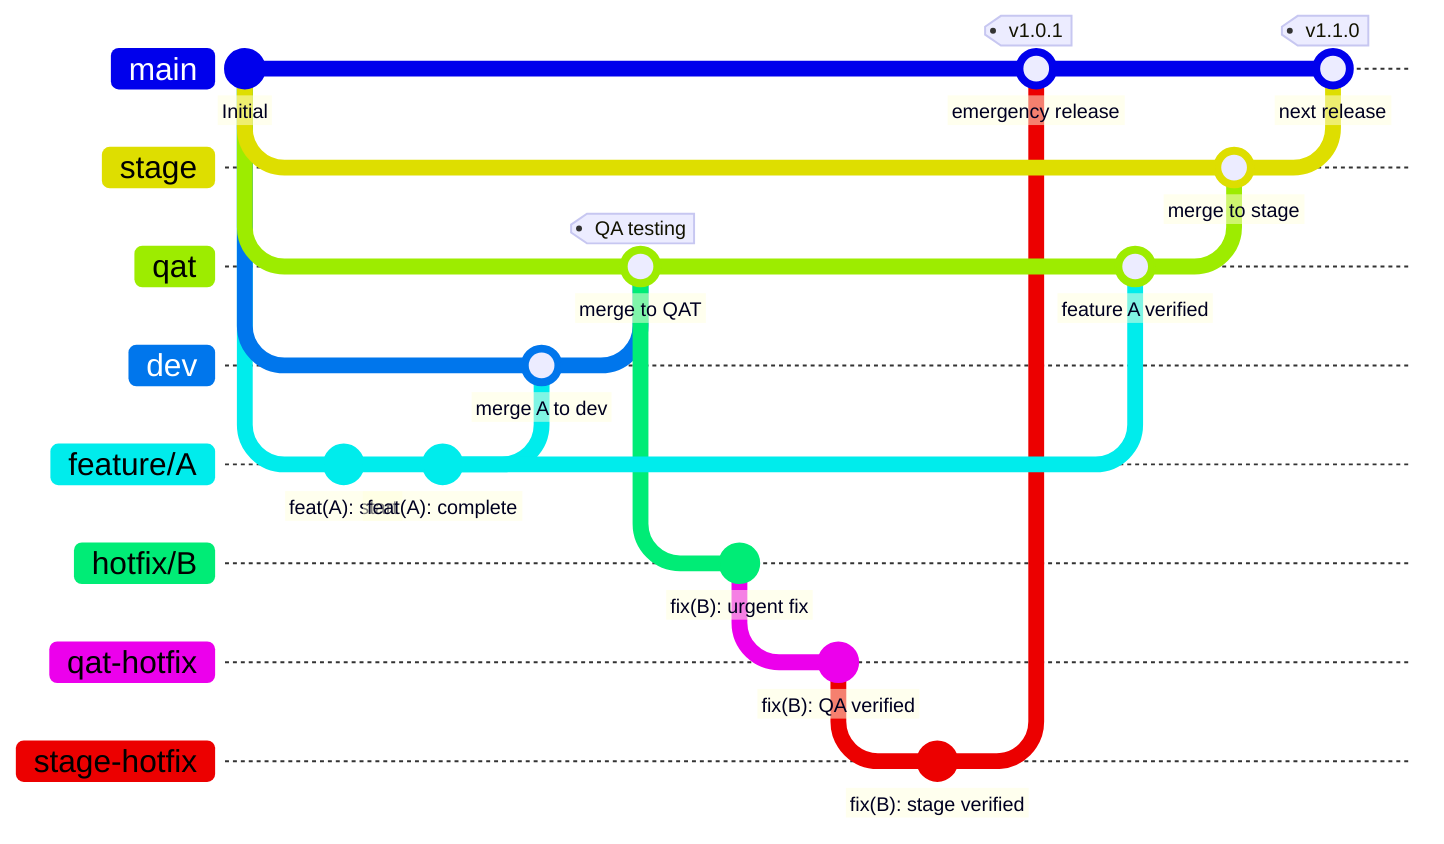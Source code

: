 %%{init: { 'gitGraph': {'rotateCommitLabel': false, 'showCommitLabel': true}} }%%
gitGraph
    commit id: "Initial"
    branch stage
    checkout stage
    branch qat
    checkout qat
    branch dev
    checkout dev
    branch "feature/A"
    commit id: "feat(A): start"
    commit id: "feat(A): complete"
    checkout dev
    merge "feature/A" id: "merge A to dev"
    checkout qat
    merge dev id: "merge to QAT" tag: "QA testing"
    branch "hotfix/B"
    commit id: "fix(B): urgent fix"
    branch "qat-hotfix"
    commit id: "fix(B): QA verified"
    branch "stage-hotfix"
    commit id: "fix(B): stage verified"
    checkout main
    merge "stage-hotfix" id: "emergency release" tag: "v1.0.1"
    checkout qat
    merge "feature/A" id: "feature A verified"
    checkout stage
    merge qat id: "merge to stage"
    checkout main
    merge stage id: "next release" tag: "v1.1.0"